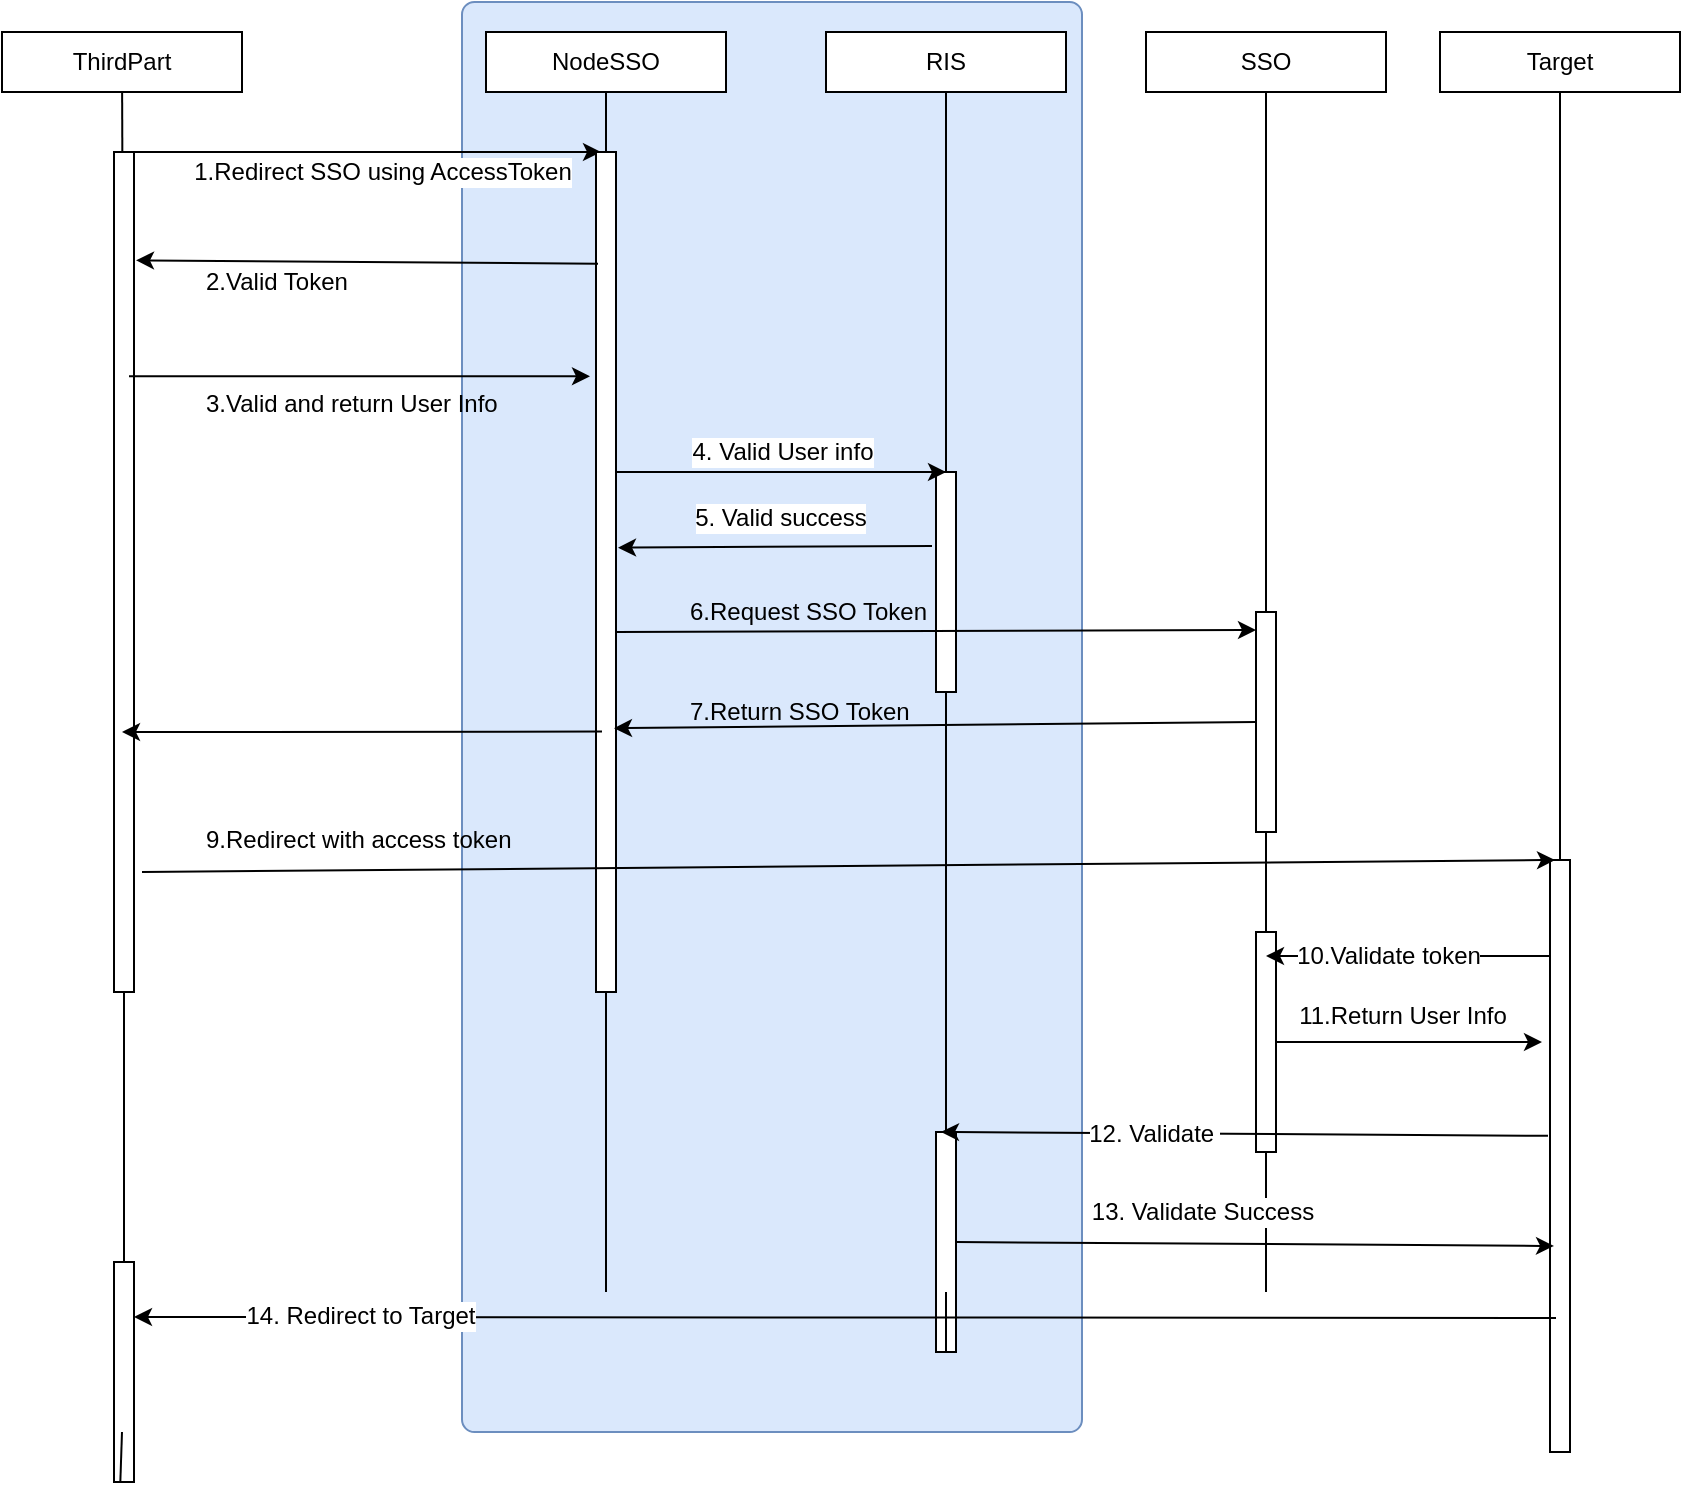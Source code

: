 <mxfile version="12.2.4" pages="1"><diagram id="3mfpL0TczyLRy7j6UJza" name="Page-1"><mxGraphModel dx="2019" dy="777" grid="1" gridSize="10" guides="1" tooltips="1" connect="1" arrows="1" fold="1" page="1" pageScale="1" pageWidth="827" pageHeight="1169" math="0" shadow="0"><root><mxCell id="0"/><mxCell id="1" parent="0"/><mxCell id="44" value="" style="rounded=1;whiteSpace=wrap;html=1;fillColor=#dae8fc;arcSize=2;strokeColor=#6c8ebf;" parent="1" vertex="1"><mxGeometry x="-560" y="45" width="310" height="715" as="geometry"/></mxCell><mxCell id="2" value="ThirdPart" style="rounded=0;whiteSpace=wrap;html=1;" parent="1" vertex="1"><mxGeometry x="-790" y="60" width="120" height="30" as="geometry"/></mxCell><mxCell id="6" value="" style="endArrow=none;html=1;" parent="1" source="17" target="2" edge="1"><mxGeometry width="50" height="50" relative="1" as="geometry"><mxPoint x="-678" y="690" as="sourcePoint"/><mxPoint x="-688" y="110" as="targetPoint"/></mxGeometry></mxCell><mxCell id="7" value="NodeSSO" style="rounded=0;whiteSpace=wrap;html=1;" parent="1" vertex="1"><mxGeometry x="-548" y="60" width="120" height="30" as="geometry"/></mxCell><mxCell id="8" value="" style="endArrow=none;html=1;" parent="1" target="7" edge="1"><mxGeometry width="50" height="50" relative="1" as="geometry"><mxPoint x="-488" y="690" as="sourcePoint"/><mxPoint x="-498" y="110" as="targetPoint"/></mxGeometry></mxCell><mxCell id="9" value="RIS" style="rounded=0;whiteSpace=wrap;html=1;" parent="1" vertex="1"><mxGeometry x="-378" y="60" width="120" height="30" as="geometry"/></mxCell><mxCell id="10" value="" style="endArrow=none;html=1;" parent="1" source="22" target="9" edge="1"><mxGeometry width="50" height="50" relative="1" as="geometry"><mxPoint x="-318" y="690" as="sourcePoint"/><mxPoint x="-328" y="110" as="targetPoint"/></mxGeometry></mxCell><mxCell id="11" value="SSO" style="rounded=0;whiteSpace=wrap;html=1;" parent="1" vertex="1"><mxGeometry x="-218" y="60" width="120" height="30" as="geometry"/></mxCell><mxCell id="12" value="" style="endArrow=none;html=1;" parent="1" source="24" target="11" edge="1"><mxGeometry width="50" height="50" relative="1" as="geometry"><mxPoint x="-158" y="690" as="sourcePoint"/><mxPoint x="-168" y="110" as="targetPoint"/></mxGeometry></mxCell><mxCell id="13" value="Target" style="rounded=0;whiteSpace=wrap;html=1;" parent="1" vertex="1"><mxGeometry x="-71" y="60" width="120" height="30" as="geometry"/></mxCell><mxCell id="14" value="" style="endArrow=none;html=1;" parent="1" source="26" target="13" edge="1"><mxGeometry width="50" height="50" relative="1" as="geometry"><mxPoint x="-11" y="690" as="sourcePoint"/><mxPoint x="-21" y="110" as="targetPoint"/></mxGeometry></mxCell><mxCell id="17" value="" style="rounded=0;whiteSpace=wrap;html=1;" parent="1" vertex="1"><mxGeometry x="-734" y="120" width="10" height="420" as="geometry"/></mxCell><mxCell id="18" value="" style="endArrow=none;html=1;" parent="1" source="56" target="17" edge="1"><mxGeometry width="50" height="50" relative="1" as="geometry"><mxPoint x="-730" y="760" as="sourcePoint"/><mxPoint x="-730" y="90" as="targetPoint"/></mxGeometry></mxCell><mxCell id="19" value="" style="endArrow=classic;html=1;exitX=0.75;exitY=0;exitDx=0;exitDy=0;entryX=0.25;entryY=0;entryDx=0;entryDy=0;" parent="1" source="17" target="20" edge="1"><mxGeometry width="50" height="50" relative="1" as="geometry"><mxPoint x="-628" y="200" as="sourcePoint"/><mxPoint x="-508" y="120" as="targetPoint"/></mxGeometry></mxCell><mxCell id="21" value="1.Redirect SSO using AccessToken" style="text;html=1;resizable=0;points=[];align=center;verticalAlign=middle;labelBackgroundColor=#ffffff;" parent="19" vertex="1" connectable="0"><mxGeometry x="-0.114" y="-4" relative="1" as="geometry"><mxPoint x="21.5" y="6" as="offset"/></mxGeometry></mxCell><mxCell id="20" value="" style="rounded=0;whiteSpace=wrap;html=1;" parent="1" vertex="1"><mxGeometry x="-493" y="120" width="10" height="420" as="geometry"/></mxCell><mxCell id="22" value="" style="rounded=0;whiteSpace=wrap;html=1;" parent="1" vertex="1"><mxGeometry x="-323" y="280" width="10" height="110" as="geometry"/></mxCell><mxCell id="23" value="" style="endArrow=none;html=1;" parent="1" source="49" target="22" edge="1"><mxGeometry width="50" height="50" relative="1" as="geometry"><mxPoint x="-318" y="690" as="sourcePoint"/><mxPoint x="-318" y="90" as="targetPoint"/></mxGeometry></mxCell><mxCell id="24" value="" style="rounded=0;whiteSpace=wrap;html=1;" parent="1" vertex="1"><mxGeometry x="-163" y="350" width="10" height="110" as="geometry"/></mxCell><mxCell id="25" value="" style="endArrow=none;html=1;" parent="1" source="45" target="24" edge="1"><mxGeometry width="50" height="50" relative="1" as="geometry"><mxPoint x="-158" y="690" as="sourcePoint"/><mxPoint x="-158" y="90" as="targetPoint"/></mxGeometry></mxCell><mxCell id="26" value="" style="rounded=0;whiteSpace=wrap;html=1;" parent="1" vertex="1"><mxGeometry x="-16" y="474" width="10" height="296" as="geometry"/></mxCell><mxCell id="28" value="" style="endArrow=classic;exitX=0.1;exitY=0.133;exitDx=0;exitDy=0;entryX=1.1;entryY=0.129;entryDx=0;entryDy=0;exitPerimeter=0;html=1;entryPerimeter=0;" parent="1" source="20" target="17" edge="1"><mxGeometry width="50" height="50" relative="1" as="geometry"><mxPoint x="-598" y="210" as="sourcePoint"/><mxPoint x="-548" y="160" as="targetPoint"/></mxGeometry></mxCell><mxCell id="29" value="" style="endArrow=classic;html=1;entryX=-0.3;entryY=0.267;entryDx=0;entryDy=0;exitX=0.75;exitY=0.267;exitDx=0;exitDy=0;entryPerimeter=0;exitPerimeter=0;" parent="1" source="17" target="20" edge="1"><mxGeometry width="50" height="50" relative="1" as="geometry"><mxPoint x="-724" y="225" as="sourcePoint"/><mxPoint x="-674" y="175" as="targetPoint"/></mxGeometry></mxCell><mxCell id="30" value="" style="endArrow=classic;html=1;entryX=0.5;entryY=0;entryDx=0;entryDy=0;" parent="1" target="22" edge="1"><mxGeometry width="50" height="50" relative="1" as="geometry"><mxPoint x="-483" y="280" as="sourcePoint"/><mxPoint x="-433" y="230" as="targetPoint"/></mxGeometry></mxCell><mxCell id="38" value="4. Valid User info" style="text;html=1;resizable=0;points=[];align=center;verticalAlign=middle;labelBackgroundColor=#ffffff;" parent="30" vertex="1" connectable="0"><mxGeometry x="-0.224" y="3" relative="1" as="geometry"><mxPoint x="19" y="-7" as="offset"/></mxGeometry></mxCell><mxCell id="32" value="" style="endArrow=classic;html=1;exitX=-0.2;exitY=0.336;exitDx=0;exitDy=0;entryX=1.1;entryY=0.471;entryDx=0;entryDy=0;entryPerimeter=0;exitPerimeter=0;" parent="1" source="22" target="20" edge="1"><mxGeometry width="50" height="50" relative="1" as="geometry"><mxPoint x="-439" y="430" as="sourcePoint"/><mxPoint x="-389" y="380" as="targetPoint"/></mxGeometry></mxCell><mxCell id="33" value="" style="endArrow=classic;html=1;entryX=0;entryY=0.082;entryDx=0;entryDy=0;entryPerimeter=0;" parent="1" target="24" edge="1"><mxGeometry width="50" height="50" relative="1" as="geometry"><mxPoint x="-483" y="360" as="sourcePoint"/><mxPoint x="-170" y="360" as="targetPoint"/></mxGeometry></mxCell><mxCell id="34" value="" style="endArrow=classic;html=1;exitX=0;exitY=0.5;exitDx=0;exitDy=0;entryX=0.9;entryY=0.686;entryDx=0;entryDy=0;entryPerimeter=0;" parent="1" source="24" target="20" edge="1"><mxGeometry width="50" height="50" relative="1" as="geometry"><mxPoint x="-414" y="455" as="sourcePoint"/><mxPoint x="-364" y="405" as="targetPoint"/></mxGeometry></mxCell><mxCell id="35" value="" style="endArrow=classic;html=1;entryX=0.25;entryY=0;entryDx=0;entryDy=0;" parent="1" target="26" edge="1"><mxGeometry width="50" height="50" relative="1" as="geometry"><mxPoint x="-720" y="480" as="sourcePoint"/><mxPoint x="-433" y="430" as="targetPoint"/></mxGeometry></mxCell><mxCell id="36" value="2.Valid Token" style="text;html=1;resizable=0;points=[];autosize=1;align=left;verticalAlign=top;spacingTop=-4;" parent="1" vertex="1"><mxGeometry x="-690" y="175" width="90" height="20" as="geometry"/></mxCell><mxCell id="37" value="3.Valid and return User Info" style="text;html=1;resizable=0;points=[];autosize=1;align=left;verticalAlign=top;spacingTop=-4;" parent="1" vertex="1"><mxGeometry x="-690" y="236" width="160" height="20" as="geometry"/></mxCell><mxCell id="39" value="5. Valid success" style="text;html=1;resizable=0;points=[];align=center;verticalAlign=middle;labelBackgroundColor=#ffffff;" parent="1" vertex="1" connectable="0"><mxGeometry x="-420" y="310" as="geometry"><mxPoint x="19" y="-7" as="offset"/></mxGeometry></mxCell><mxCell id="40" value="6.Request SSO Token" style="text;html=1;resizable=0;points=[];autosize=1;align=left;verticalAlign=top;spacingTop=-4;" parent="1" vertex="1"><mxGeometry x="-448" y="340" width="130" height="20" as="geometry"/></mxCell><mxCell id="41" value="7.Return SSO Token" style="text;html=1;resizable=0;points=[];autosize=1;align=left;verticalAlign=top;spacingTop=-4;" parent="1" vertex="1"><mxGeometry x="-448" y="390" width="130" height="20" as="geometry"/></mxCell><mxCell id="42" value="9.Redirect with access token" style="text;html=1;resizable=0;points=[];autosize=1;align=left;verticalAlign=top;spacingTop=-4;" parent="1" vertex="1"><mxGeometry x="-690" y="454" width="170" height="20" as="geometry"/></mxCell><mxCell id="43" value="" style="endArrow=classic;html=1;exitX=0.3;exitY=0.69;exitDx=0;exitDy=0;exitPerimeter=0;" parent="1" source="20" edge="1"><mxGeometry width="50" height="50" relative="1" as="geometry"><mxPoint x="-610" y="430" as="sourcePoint"/><mxPoint x="-730" y="410" as="targetPoint"/></mxGeometry></mxCell><mxCell id="45" value="" style="rounded=0;whiteSpace=wrap;html=1;" parent="1" vertex="1"><mxGeometry x="-163" y="510" width="10" height="110" as="geometry"/></mxCell><mxCell id="46" value="" style="endArrow=none;html=1;" parent="1" target="45" edge="1"><mxGeometry width="50" height="50" relative="1" as="geometry"><mxPoint x="-158" y="690" as="sourcePoint"/><mxPoint x="-158" y="460" as="targetPoint"/></mxGeometry></mxCell><mxCell id="47" value="" style="endArrow=classic;html=1;" parent="1" edge="1"><mxGeometry width="50" height="50" relative="1" as="geometry"><mxPoint x="-16" y="522" as="sourcePoint"/><mxPoint x="-158" y="522" as="targetPoint"/></mxGeometry></mxCell><mxCell id="48" value="10.Validate token" style="text;html=1;resizable=0;points=[];align=center;verticalAlign=middle;labelBackgroundColor=#ffffff;" parent="47" vertex="1" connectable="0"><mxGeometry x="0.141" relative="1" as="geometry"><mxPoint as="offset"/></mxGeometry></mxCell><mxCell id="49" value="" style="rounded=0;whiteSpace=wrap;html=1;" parent="1" vertex="1"><mxGeometry x="-323" y="610" width="10" height="110" as="geometry"/></mxCell><mxCell id="50" value="" style="endArrow=none;html=1;" parent="1" target="49" edge="1"><mxGeometry width="50" height="50" relative="1" as="geometry"><mxPoint x="-318" y="690" as="sourcePoint"/><mxPoint x="-318" y="390" as="targetPoint"/></mxGeometry></mxCell><mxCell id="51" value="" style="endArrow=classic;html=1;" parent="1" edge="1"><mxGeometry width="50" height="50" relative="1" as="geometry"><mxPoint x="-153" y="565" as="sourcePoint"/><mxPoint x="-20" y="565" as="targetPoint"/></mxGeometry></mxCell><mxCell id="52" value="11.Return User Info" style="text;html=1;resizable=0;points=[];align=center;verticalAlign=middle;labelBackgroundColor=#ffffff;" parent="51" vertex="1" connectable="0"><mxGeometry x="-0.173" relative="1" as="geometry"><mxPoint x="8" y="-13" as="offset"/></mxGeometry></mxCell><mxCell id="53" value="" style="endArrow=classic;html=1;entryX=0.25;entryY=0;entryDx=0;entryDy=0;exitX=-0.1;exitY=0.466;exitDx=0;exitDy=0;exitPerimeter=0;" parent="1" source="26" target="49" edge="1"><mxGeometry width="50" height="50" relative="1" as="geometry"><mxPoint x="-790" y="780" as="sourcePoint"/><mxPoint x="-740" y="730" as="targetPoint"/></mxGeometry></mxCell><mxCell id="55" value="12. Validate&amp;nbsp;" style="text;html=1;resizable=0;points=[];align=center;verticalAlign=middle;labelBackgroundColor=#ffffff;" parent="53" vertex="1" connectable="0"><mxGeometry x="0.298" relative="1" as="geometry"><mxPoint as="offset"/></mxGeometry></mxCell><mxCell id="54" value="" style="endArrow=classic;html=1;exitX=1;exitY=0.5;exitDx=0;exitDy=0;entryX=0.2;entryY=0.652;entryDx=0;entryDy=0;entryPerimeter=0;" parent="1" source="49" target="26" edge="1"><mxGeometry width="50" height="50" relative="1" as="geometry"><mxPoint x="-350" y="810" as="sourcePoint"/><mxPoint x="-740" y="780" as="targetPoint"/></mxGeometry></mxCell><mxCell id="59" value="13. Validate Success" style="text;html=1;resizable=0;points=[];align=center;verticalAlign=middle;labelBackgroundColor=#ffffff;" parent="54" vertex="1" connectable="0"><mxGeometry x="-0.398" y="1" relative="1" as="geometry"><mxPoint x="33" y="-14.5" as="offset"/></mxGeometry></mxCell><mxCell id="56" value="" style="rounded=0;whiteSpace=wrap;html=1;" parent="1" vertex="1"><mxGeometry x="-734" y="675" width="10" height="110" as="geometry"/></mxCell><mxCell id="57" value="" style="endArrow=none;html=1;" parent="1" target="56" edge="1"><mxGeometry width="50" height="50" relative="1" as="geometry"><mxPoint x="-730" y="760" as="sourcePoint"/><mxPoint x="-729.488" y="540" as="targetPoint"/></mxGeometry></mxCell><mxCell id="58" value="" style="endArrow=classic;html=1;entryX=1;entryY=0.25;entryDx=0;entryDy=0;" parent="1" target="56" edge="1"><mxGeometry width="50" height="50" relative="1" as="geometry"><mxPoint x="-13" y="703" as="sourcePoint"/><mxPoint x="-740" y="810" as="targetPoint"/></mxGeometry></mxCell><mxCell id="60" value="14. Redirect to Target" style="text;html=1;resizable=0;points=[];align=center;verticalAlign=middle;labelBackgroundColor=#ffffff;" parent="58" vertex="1" connectable="0"><mxGeometry x="0.682" y="-1" relative="1" as="geometry"><mxPoint as="offset"/></mxGeometry></mxCell></root></mxGraphModel></diagram></mxfile>